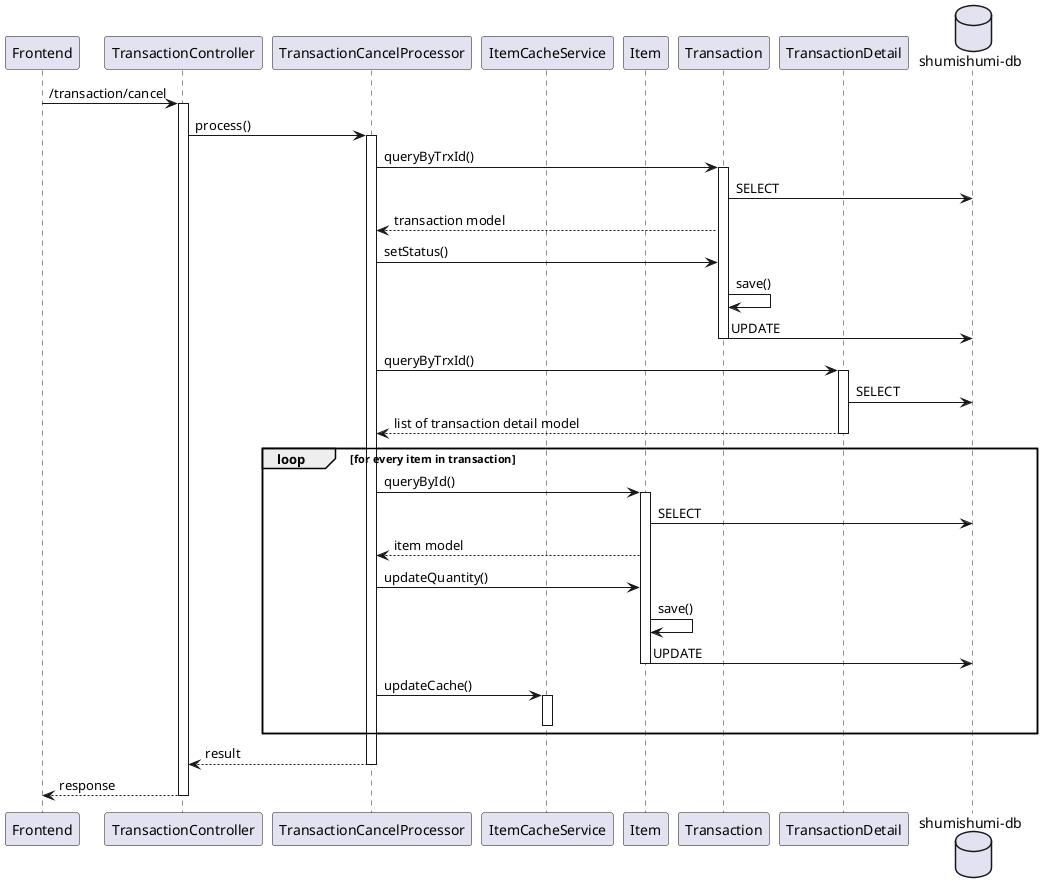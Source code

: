 @startuml cancel
participant "Frontend" as fe
participant "TransactionController" as tc

participant "TransactionCancelProcessor" as proc

participant "ItemCacheService" as icache

participant "Item" as im
participant "Transaction" as tm
participant "TransactionDetail" as tdm

database "shumishumi-db" as db

fe -> tc++ : /transaction/cancel
tc -> proc++ : process()

proc -> tm++ : queryByTrxId()
tm -> db : SELECT
proc <-- tm : transaction model
proc -> tm : setStatus()
tm -> tm : save()
tm -> db : UPDATE
deactivate tm

proc -> tdm++ : queryByTrxId()
tdm -> db : SELECT
return list of transaction detail model

loop for every item in transaction
    proc -> im++ : queryById()
    im -> db : SELECT
    proc <-- im : item model

    proc -> im : updateQuantity()
    im -> im : save()
    im -> db : UPDATE
    deactivate im

    proc -> icache++ : updateCache()
    deactivate icache
end

return result
return response

@enduml
